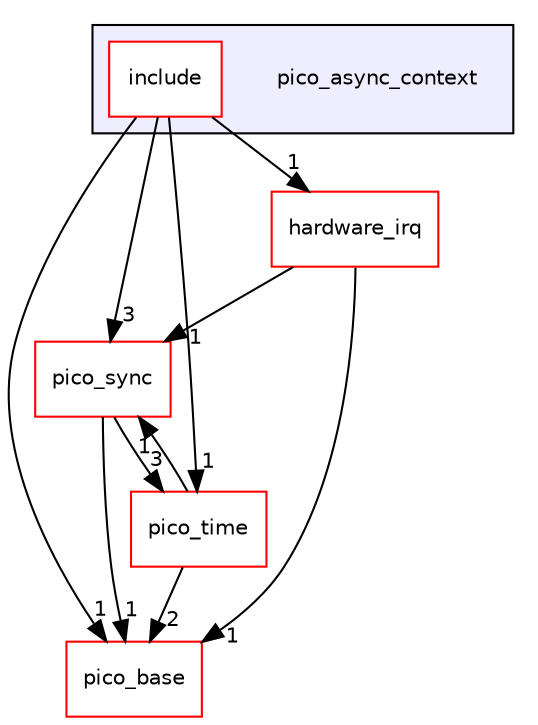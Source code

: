 digraph "pico_async_context" {
  compound=true
  node [ fontsize="10", fontname="Helvetica"];
  edge [ labelfontsize="10", labelfontname="Helvetica"];
  subgraph clusterdir_a9bad49c6feb32b30a0489a3284f07a6 {
    graph [ bgcolor="#eeeeff", pencolor="black", label="" URL="dir_a9bad49c6feb32b30a0489a3284f07a6.html"];
    dir_a9bad49c6feb32b30a0489a3284f07a6 [shape=plaintext label="pico_async_context"];
    dir_1d434cfd208a0bea52b2c6ece4ba3b98 [shape=box label="include" color="red" fillcolor="white" style="filled" URL="dir_1d434cfd208a0bea52b2c6ece4ba3b98.html"];
  }
  dir_80049ec721efe325411d59f8402ca4d2 [shape=box label="pico_sync" fillcolor="white" style="filled" color="red" URL="dir_80049ec721efe325411d59f8402ca4d2.html"];
  dir_ee4ba4c32933fd9d1c9bce216e67756d [shape=box label="pico_base" fillcolor="white" style="filled" color="red" URL="dir_ee4ba4c32933fd9d1c9bce216e67756d.html"];
  dir_e78bca571b31016e4658788ba82f9ab9 [shape=box label="hardware_irq" fillcolor="white" style="filled" color="red" URL="dir_e78bca571b31016e4658788ba82f9ab9.html"];
  dir_cc740ddf7ebf14a28f7e7a6178d204e2 [shape=box label="pico_time" fillcolor="white" style="filled" color="red" URL="dir_cc740ddf7ebf14a28f7e7a6178d204e2.html"];
  dir_1d434cfd208a0bea52b2c6ece4ba3b98->dir_80049ec721efe325411d59f8402ca4d2 [headlabel="3", labeldistance=1.5 headhref="dir_000124_000029.html"];
  dir_1d434cfd208a0bea52b2c6ece4ba3b98->dir_ee4ba4c32933fd9d1c9bce216e67756d [headlabel="1", labeldistance=1.5 headhref="dir_000124_000007.html"];
  dir_1d434cfd208a0bea52b2c6ece4ba3b98->dir_e78bca571b31016e4658788ba82f9ab9 [headlabel="1", labeldistance=1.5 headhref="dir_000124_000087.html"];
  dir_1d434cfd208a0bea52b2c6ece4ba3b98->dir_cc740ddf7ebf14a28f7e7a6178d204e2 [headlabel="1", labeldistance=1.5 headhref="dir_000124_000035.html"];
  dir_80049ec721efe325411d59f8402ca4d2->dir_ee4ba4c32933fd9d1c9bce216e67756d [headlabel="1", labeldistance=1.5 headhref="dir_000029_000007.html"];
  dir_80049ec721efe325411d59f8402ca4d2->dir_cc740ddf7ebf14a28f7e7a6178d204e2 [headlabel="3", labeldistance=1.5 headhref="dir_000029_000035.html"];
  dir_e78bca571b31016e4658788ba82f9ab9->dir_80049ec721efe325411d59f8402ca4d2 [headlabel="1", labeldistance=1.5 headhref="dir_000087_000029.html"];
  dir_e78bca571b31016e4658788ba82f9ab9->dir_ee4ba4c32933fd9d1c9bce216e67756d [headlabel="1", labeldistance=1.5 headhref="dir_000087_000007.html"];
  dir_cc740ddf7ebf14a28f7e7a6178d204e2->dir_80049ec721efe325411d59f8402ca4d2 [headlabel="1", labeldistance=1.5 headhref="dir_000035_000029.html"];
  dir_cc740ddf7ebf14a28f7e7a6178d204e2->dir_ee4ba4c32933fd9d1c9bce216e67756d [headlabel="2", labeldistance=1.5 headhref="dir_000035_000007.html"];
}
